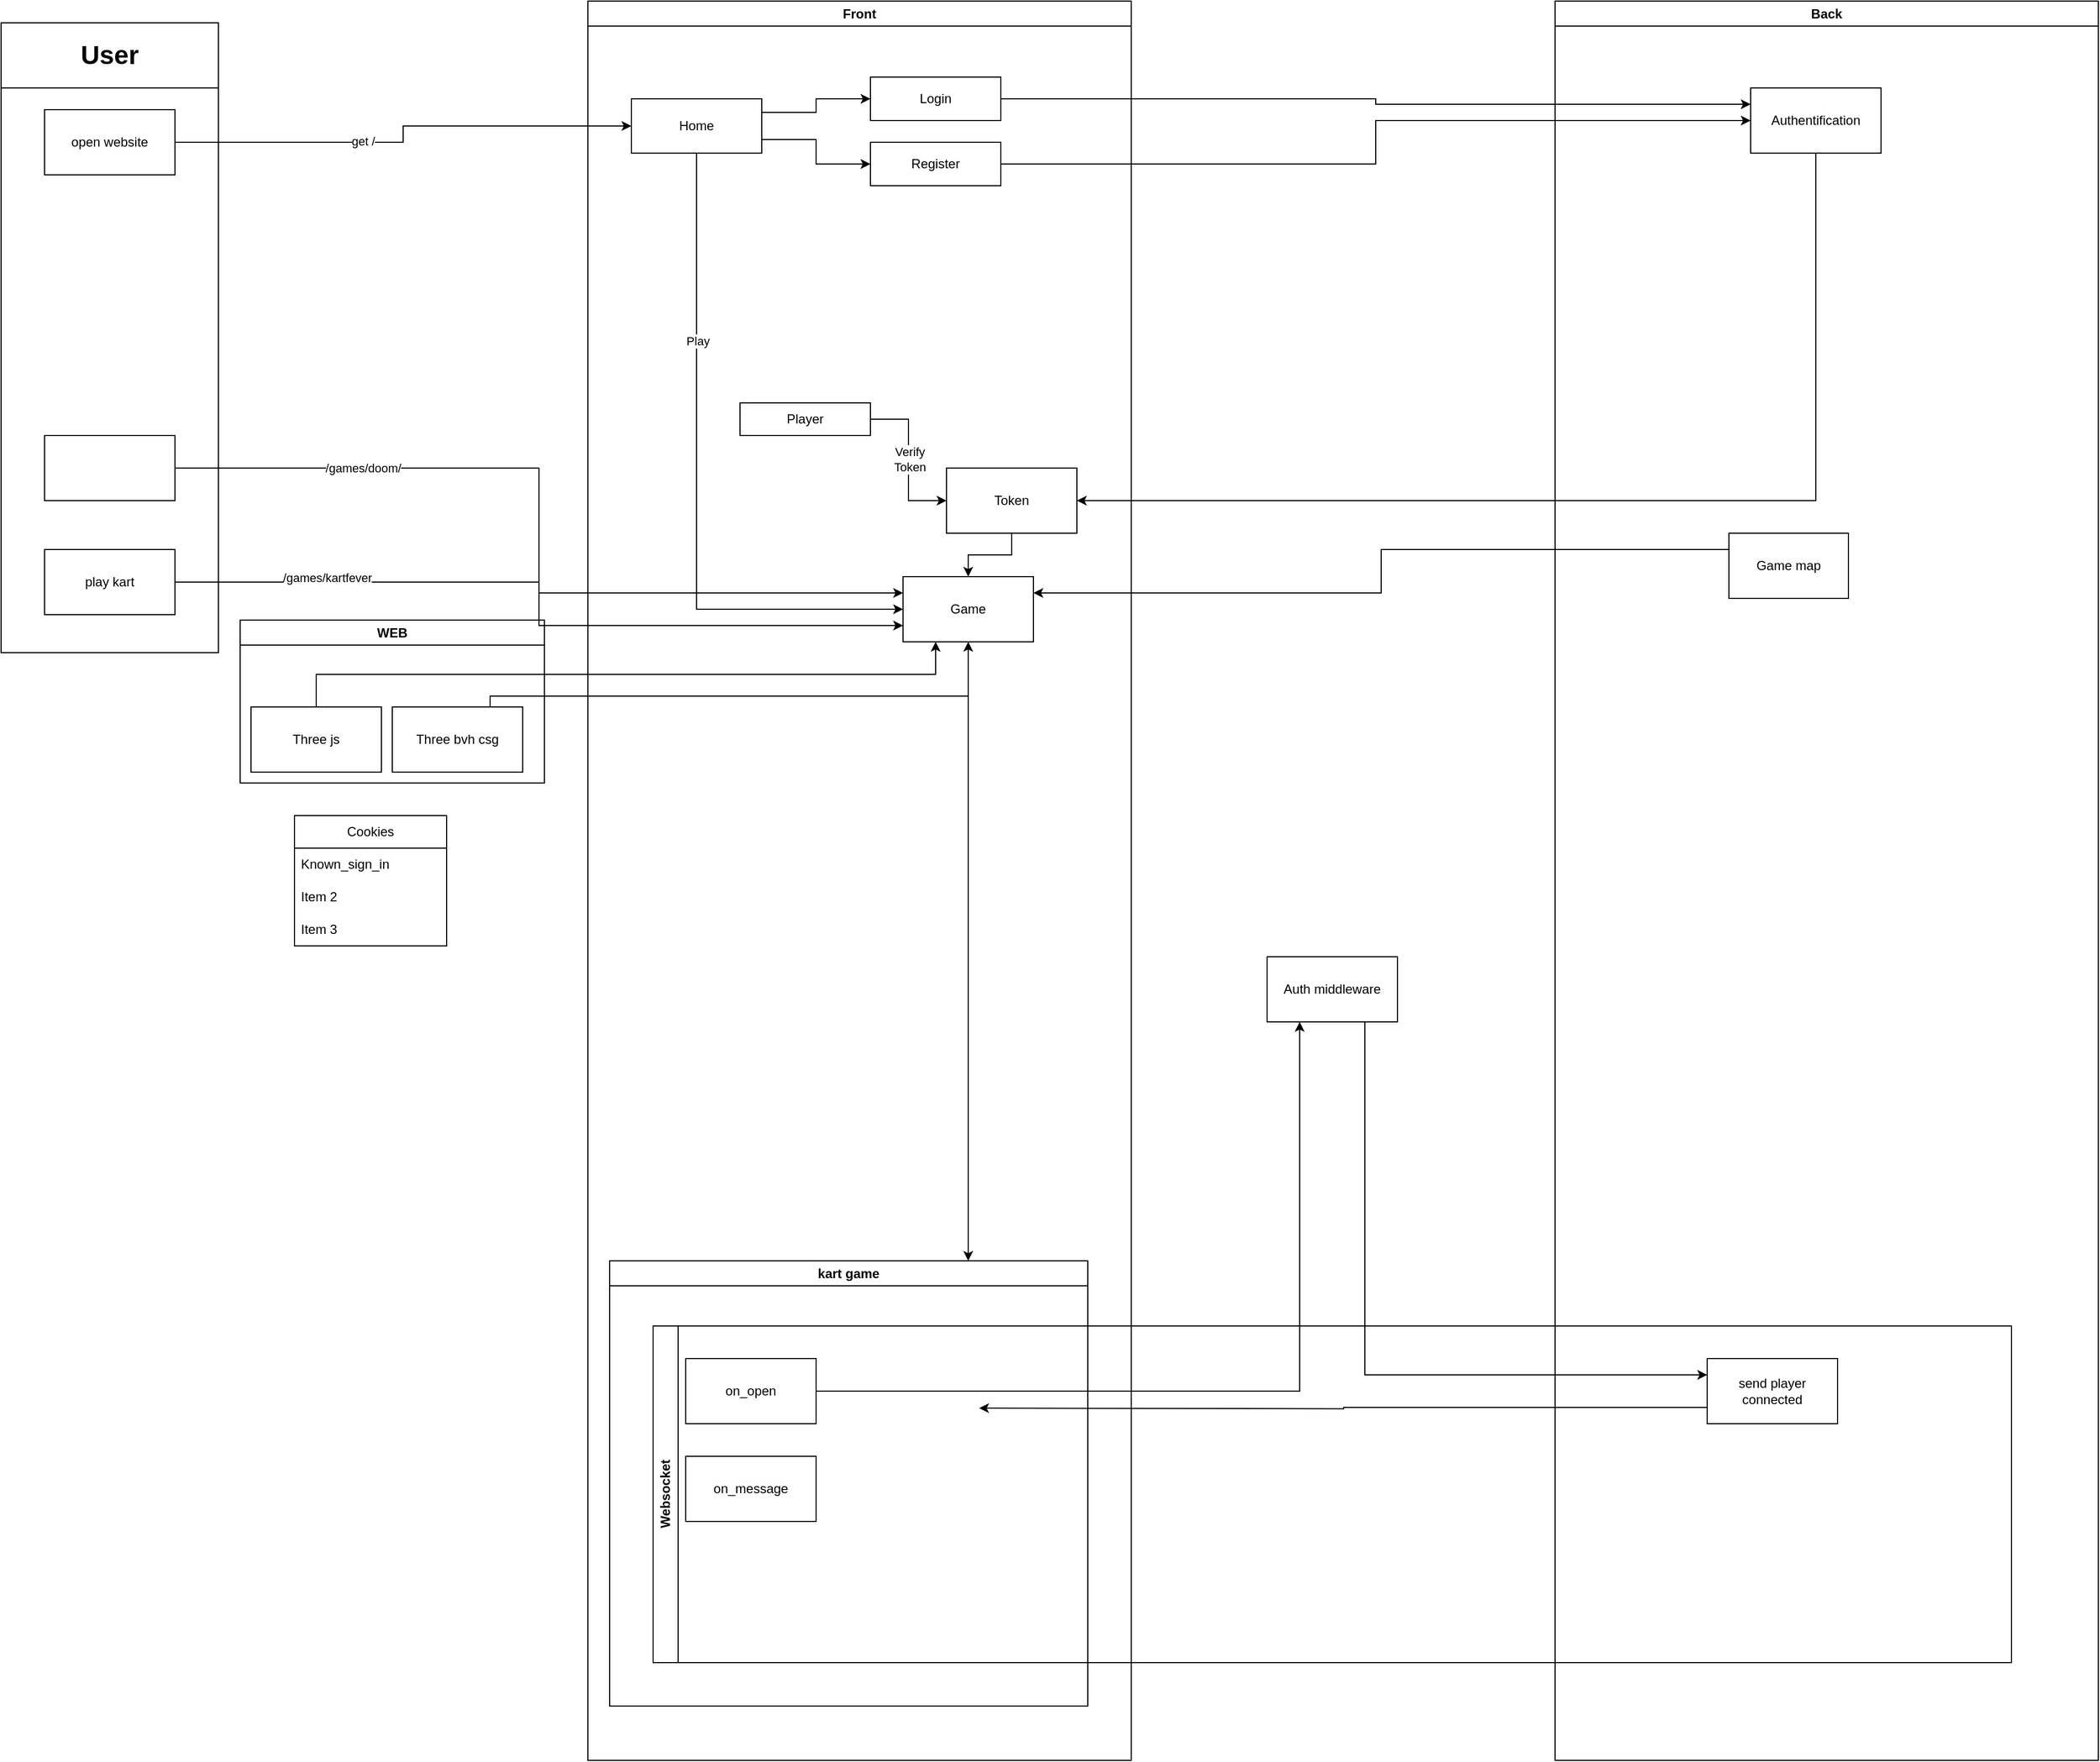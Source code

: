 <mxfile version="26.1.0">
  <diagram name="Page-1" id="ez_o0cUQXQrIk4yWNr6M">
    <mxGraphModel dx="2680" dy="1009" grid="1" gridSize="10" guides="1" tooltips="1" connect="1" arrows="1" fold="1" page="1" pageScale="1" pageWidth="827" pageHeight="1169" math="0" shadow="0">
      <root>
        <mxCell id="0" />
        <mxCell id="1" parent="0" />
        <mxCell id="aA1vl9yxQzysYGNglO9j-2" value="Front" style="swimlane;whiteSpace=wrap;html=1;" parent="1" vertex="1">
          <mxGeometry x="60" y="20" width="500" height="1620" as="geometry" />
        </mxCell>
        <mxCell id="aA1vl9yxQzysYGNglO9j-11" style="edgeStyle=orthogonalEdgeStyle;rounded=0;orthogonalLoop=1;jettySize=auto;html=1;exitX=1;exitY=0.5;exitDx=0;exitDy=0;entryX=0;entryY=0.5;entryDx=0;entryDy=0;" parent="aA1vl9yxQzysYGNglO9j-2" source="aA1vl9yxQzysYGNglO9j-5" target="aA1vl9yxQzysYGNglO9j-22" edge="1">
          <mxGeometry relative="1" as="geometry" />
        </mxCell>
        <mxCell id="QwdZS9B5uhTNthmXGFB4-1" value="Verify&lt;div&gt;Token&lt;/div&gt;" style="edgeLabel;html=1;align=center;verticalAlign=middle;resizable=0;points=[];" parent="aA1vl9yxQzysYGNglO9j-11" vertex="1" connectable="0">
          <mxGeometry x="-0.012" y="1" relative="1" as="geometry">
            <mxPoint as="offset" />
          </mxGeometry>
        </mxCell>
        <mxCell id="aA1vl9yxQzysYGNglO9j-5" value="Player" style="rounded=0;whiteSpace=wrap;html=1;" parent="aA1vl9yxQzysYGNglO9j-2" vertex="1">
          <mxGeometry x="140" y="370" width="120" height="30" as="geometry" />
        </mxCell>
        <mxCell id="aA1vl9yxQzysYGNglO9j-8" value="Game" style="rounded=0;whiteSpace=wrap;html=1;" parent="aA1vl9yxQzysYGNglO9j-2" vertex="1">
          <mxGeometry x="290" y="530" width="120" height="60" as="geometry" />
        </mxCell>
        <mxCell id="aA1vl9yxQzysYGNglO9j-17" value="Login" style="rounded=0;whiteSpace=wrap;html=1;" parent="aA1vl9yxQzysYGNglO9j-2" vertex="1">
          <mxGeometry x="260" y="70" width="120" height="40" as="geometry" />
        </mxCell>
        <mxCell id="aA1vl9yxQzysYGNglO9j-18" value="Register" style="rounded=0;whiteSpace=wrap;html=1;" parent="aA1vl9yxQzysYGNglO9j-2" vertex="1">
          <mxGeometry x="260" y="130" width="120" height="40" as="geometry" />
        </mxCell>
        <mxCell id="aA1vl9yxQzysYGNglO9j-23" style="edgeStyle=orthogonalEdgeStyle;rounded=0;orthogonalLoop=1;jettySize=auto;html=1;exitX=0.5;exitY=1;exitDx=0;exitDy=0;entryX=0.5;entryY=0;entryDx=0;entryDy=0;" parent="aA1vl9yxQzysYGNglO9j-2" source="aA1vl9yxQzysYGNglO9j-22" target="aA1vl9yxQzysYGNglO9j-8" edge="1">
          <mxGeometry relative="1" as="geometry" />
        </mxCell>
        <mxCell id="aA1vl9yxQzysYGNglO9j-22" value="Token" style="rounded=0;whiteSpace=wrap;html=1;" parent="aA1vl9yxQzysYGNglO9j-2" vertex="1">
          <mxGeometry x="330" y="430" width="120" height="60" as="geometry" />
        </mxCell>
        <mxCell id="QwdZS9B5uhTNthmXGFB4-3" style="edgeStyle=orthogonalEdgeStyle;rounded=0;orthogonalLoop=1;jettySize=auto;html=1;exitX=1;exitY=0.25;exitDx=0;exitDy=0;entryX=0;entryY=0.5;entryDx=0;entryDy=0;" parent="aA1vl9yxQzysYGNglO9j-2" source="QwdZS9B5uhTNthmXGFB4-2" target="aA1vl9yxQzysYGNglO9j-17" edge="1">
          <mxGeometry relative="1" as="geometry" />
        </mxCell>
        <mxCell id="QwdZS9B5uhTNthmXGFB4-4" style="edgeStyle=orthogonalEdgeStyle;rounded=0;orthogonalLoop=1;jettySize=auto;html=1;exitX=1;exitY=0.75;exitDx=0;exitDy=0;entryX=0;entryY=0.5;entryDx=0;entryDy=0;" parent="aA1vl9yxQzysYGNglO9j-2" source="QwdZS9B5uhTNthmXGFB4-2" target="aA1vl9yxQzysYGNglO9j-18" edge="1">
          <mxGeometry relative="1" as="geometry" />
        </mxCell>
        <mxCell id="QwdZS9B5uhTNthmXGFB4-5" style="edgeStyle=orthogonalEdgeStyle;rounded=0;orthogonalLoop=1;jettySize=auto;html=1;exitX=0.5;exitY=1;exitDx=0;exitDy=0;entryX=0;entryY=0.5;entryDx=0;entryDy=0;" parent="aA1vl9yxQzysYGNglO9j-2" source="QwdZS9B5uhTNthmXGFB4-2" target="aA1vl9yxQzysYGNglO9j-8" edge="1">
          <mxGeometry relative="1" as="geometry" />
        </mxCell>
        <mxCell id="QwdZS9B5uhTNthmXGFB4-6" value="Play" style="edgeLabel;html=1;align=center;verticalAlign=middle;resizable=0;points=[];" parent="QwdZS9B5uhTNthmXGFB4-5" vertex="1" connectable="0">
          <mxGeometry x="-0.432" y="1" relative="1" as="geometry">
            <mxPoint as="offset" />
          </mxGeometry>
        </mxCell>
        <mxCell id="QwdZS9B5uhTNthmXGFB4-2" value="Home" style="rounded=0;whiteSpace=wrap;html=1;" parent="aA1vl9yxQzysYGNglO9j-2" vertex="1">
          <mxGeometry x="40" y="90" width="120" height="50" as="geometry" />
        </mxCell>
        <mxCell id="aA1vl9yxQzysYGNglO9j-3" value="Back" style="swimlane;whiteSpace=wrap;html=1;" parent="1" vertex="1">
          <mxGeometry x="950" y="20" width="500" height="1620" as="geometry" />
        </mxCell>
        <mxCell id="aA1vl9yxQzysYGNglO9j-6" value="Game map" style="rounded=0;whiteSpace=wrap;html=1;" parent="aA1vl9yxQzysYGNglO9j-3" vertex="1">
          <mxGeometry x="160" y="490" width="110" height="60" as="geometry" />
        </mxCell>
        <mxCell id="aA1vl9yxQzysYGNglO9j-21" value="Authentification" style="rounded=0;whiteSpace=wrap;html=1;" parent="aA1vl9yxQzysYGNglO9j-3" vertex="1">
          <mxGeometry x="180" y="80" width="120" height="60" as="geometry" />
        </mxCell>
        <mxCell id="aA1vl9yxQzysYGNglO9j-7" style="edgeStyle=orthogonalEdgeStyle;rounded=0;orthogonalLoop=1;jettySize=auto;html=1;exitX=0;exitY=0.25;exitDx=0;exitDy=0;entryX=1;entryY=0.25;entryDx=0;entryDy=0;" parent="1" source="aA1vl9yxQzysYGNglO9j-6" target="aA1vl9yxQzysYGNglO9j-8" edge="1">
          <mxGeometry relative="1" as="geometry">
            <mxPoint x="470" y="200" as="targetPoint" />
          </mxGeometry>
        </mxCell>
        <mxCell id="aA1vl9yxQzysYGNglO9j-12" value="WEB" style="swimlane;whiteSpace=wrap;html=1;" parent="1" vertex="1">
          <mxGeometry x="-260" y="590" width="280" height="150" as="geometry" />
        </mxCell>
        <mxCell id="aA1vl9yxQzysYGNglO9j-13" value="Three js" style="rounded=0;whiteSpace=wrap;html=1;" parent="aA1vl9yxQzysYGNglO9j-12" vertex="1">
          <mxGeometry x="10" y="80" width="120" height="60" as="geometry" />
        </mxCell>
        <mxCell id="aA1vl9yxQzysYGNglO9j-15" value="Three bvh csg" style="rounded=0;whiteSpace=wrap;html=1;" parent="aA1vl9yxQzysYGNglO9j-12" vertex="1">
          <mxGeometry x="140" y="80" width="120" height="60" as="geometry" />
        </mxCell>
        <mxCell id="aA1vl9yxQzysYGNglO9j-14" style="edgeStyle=orthogonalEdgeStyle;rounded=0;orthogonalLoop=1;jettySize=auto;html=1;exitX=0.5;exitY=0;exitDx=0;exitDy=0;entryX=0.25;entryY=1;entryDx=0;entryDy=0;" parent="1" source="aA1vl9yxQzysYGNglO9j-13" target="aA1vl9yxQzysYGNglO9j-8" edge="1">
          <mxGeometry relative="1" as="geometry" />
        </mxCell>
        <mxCell id="aA1vl9yxQzysYGNglO9j-16" style="edgeStyle=orthogonalEdgeStyle;rounded=0;orthogonalLoop=1;jettySize=auto;html=1;exitX=0.5;exitY=0;exitDx=0;exitDy=0;entryX=0.5;entryY=1;entryDx=0;entryDy=0;" parent="1" source="aA1vl9yxQzysYGNglO9j-15" target="aA1vl9yxQzysYGNglO9j-8" edge="1">
          <mxGeometry relative="1" as="geometry">
            <mxPoint x="480" y="590" as="targetPoint" />
            <Array as="points">
              <mxPoint x="-30" y="660" />
              <mxPoint x="410" y="660" />
            </Array>
          </mxGeometry>
        </mxCell>
        <mxCell id="aA1vl9yxQzysYGNglO9j-24" style="edgeStyle=orthogonalEdgeStyle;rounded=0;orthogonalLoop=1;jettySize=auto;html=1;exitX=0.5;exitY=1;exitDx=0;exitDy=0;entryX=1;entryY=0.5;entryDx=0;entryDy=0;" parent="1" source="aA1vl9yxQzysYGNglO9j-21" target="aA1vl9yxQzysYGNglO9j-22" edge="1">
          <mxGeometry relative="1" as="geometry" />
        </mxCell>
        <mxCell id="aA1vl9yxQzysYGNglO9j-19" style="edgeStyle=orthogonalEdgeStyle;rounded=0;orthogonalLoop=1;jettySize=auto;html=1;exitX=1;exitY=0.5;exitDx=0;exitDy=0;entryX=0;entryY=0.25;entryDx=0;entryDy=0;" parent="1" source="aA1vl9yxQzysYGNglO9j-17" target="aA1vl9yxQzysYGNglO9j-21" edge="1">
          <mxGeometry relative="1" as="geometry">
            <mxPoint x="1230" y="160.143" as="targetPoint" />
          </mxGeometry>
        </mxCell>
        <mxCell id="aA1vl9yxQzysYGNglO9j-20" style="edgeStyle=orthogonalEdgeStyle;rounded=0;orthogonalLoop=1;jettySize=auto;html=1;exitX=1;exitY=0.5;exitDx=0;exitDy=0;entryX=0;entryY=0.5;entryDx=0;entryDy=0;" parent="1" source="aA1vl9yxQzysYGNglO9j-18" target="aA1vl9yxQzysYGNglO9j-21" edge="1">
          <mxGeometry relative="1" as="geometry">
            <mxPoint x="1220" y="180" as="targetPoint" />
          </mxGeometry>
        </mxCell>
        <mxCell id="aA1vl9yxQzysYGNglO9j-26" value="Cookies" style="swimlane;fontStyle=0;childLayout=stackLayout;horizontal=1;startSize=30;horizontalStack=0;resizeParent=1;resizeParentMax=0;resizeLast=0;collapsible=1;marginBottom=0;whiteSpace=wrap;html=1;" parent="1" vertex="1">
          <mxGeometry x="-210" y="770" width="140" height="120" as="geometry" />
        </mxCell>
        <mxCell id="aA1vl9yxQzysYGNglO9j-27" value="Known_sign_in" style="text;strokeColor=none;fillColor=none;align=left;verticalAlign=middle;spacingLeft=4;spacingRight=4;overflow=hidden;points=[[0,0.5],[1,0.5]];portConstraint=eastwest;rotatable=0;whiteSpace=wrap;html=1;" parent="aA1vl9yxQzysYGNglO9j-26" vertex="1">
          <mxGeometry y="30" width="140" height="30" as="geometry" />
        </mxCell>
        <mxCell id="aA1vl9yxQzysYGNglO9j-28" value="Item 2" style="text;strokeColor=none;fillColor=none;align=left;verticalAlign=middle;spacingLeft=4;spacingRight=4;overflow=hidden;points=[[0,0.5],[1,0.5]];portConstraint=eastwest;rotatable=0;whiteSpace=wrap;html=1;" parent="aA1vl9yxQzysYGNglO9j-26" vertex="1">
          <mxGeometry y="60" width="140" height="30" as="geometry" />
        </mxCell>
        <mxCell id="aA1vl9yxQzysYGNglO9j-29" value="Item 3" style="text;strokeColor=none;fillColor=none;align=left;verticalAlign=middle;spacingLeft=4;spacingRight=4;overflow=hidden;points=[[0,0.5],[1,0.5]];portConstraint=eastwest;rotatable=0;whiteSpace=wrap;html=1;" parent="aA1vl9yxQzysYGNglO9j-26" vertex="1">
          <mxGeometry y="90" width="140" height="30" as="geometry" />
        </mxCell>
        <mxCell id="QwdZS9B5uhTNthmXGFB4-7" value="&lt;font style=&quot;font-size: 24px;&quot;&gt;User&lt;/font&gt;" style="swimlane;whiteSpace=wrap;html=1;startSize=60;" parent="1" vertex="1">
          <mxGeometry x="-480" y="40" width="200" height="580" as="geometry" />
        </mxCell>
        <mxCell id="QwdZS9B5uhTNthmXGFB4-8" value="open website" style="rounded=0;whiteSpace=wrap;html=1;" parent="QwdZS9B5uhTNthmXGFB4-7" vertex="1">
          <mxGeometry x="40" y="80" width="120" height="60" as="geometry" />
        </mxCell>
        <mxCell id="QwdZS9B5uhTNthmXGFB4-10" value="" style="rounded=0;whiteSpace=wrap;html=1;" parent="QwdZS9B5uhTNthmXGFB4-7" vertex="1">
          <mxGeometry x="40" y="380" width="120" height="60" as="geometry" />
        </mxCell>
        <mxCell id="sftFaorGji2HjV-9TsNd-2" value="play kart" style="rounded=0;whiteSpace=wrap;html=1;" vertex="1" parent="QwdZS9B5uhTNthmXGFB4-7">
          <mxGeometry x="40" y="485" width="120" height="60" as="geometry" />
        </mxCell>
        <mxCell id="QwdZS9B5uhTNthmXGFB4-9" style="edgeStyle=orthogonalEdgeStyle;rounded=0;orthogonalLoop=1;jettySize=auto;html=1;exitX=1;exitY=0.5;exitDx=0;exitDy=0;entryX=0;entryY=0.5;entryDx=0;entryDy=0;" parent="1" source="QwdZS9B5uhTNthmXGFB4-8" target="QwdZS9B5uhTNthmXGFB4-2" edge="1">
          <mxGeometry relative="1" as="geometry" />
        </mxCell>
        <mxCell id="QwdZS9B5uhTNthmXGFB4-12" value="get /" style="edgeLabel;html=1;align=center;verticalAlign=middle;resizable=0;points=[];" parent="QwdZS9B5uhTNthmXGFB4-9" vertex="1" connectable="0">
          <mxGeometry x="-0.207" y="1" relative="1" as="geometry">
            <mxPoint as="offset" />
          </mxGeometry>
        </mxCell>
        <mxCell id="QwdZS9B5uhTNthmXGFB4-11" style="edgeStyle=orthogonalEdgeStyle;rounded=0;orthogonalLoop=1;jettySize=auto;html=1;exitX=1;exitY=0.5;exitDx=0;exitDy=0;entryX=0;entryY=0.75;entryDx=0;entryDy=0;" parent="1" source="QwdZS9B5uhTNthmXGFB4-10" target="aA1vl9yxQzysYGNglO9j-8" edge="1">
          <mxGeometry relative="1" as="geometry" />
        </mxCell>
        <mxCell id="QwdZS9B5uhTNthmXGFB4-13" value="/games/doom/" style="edgeLabel;html=1;align=center;verticalAlign=middle;resizable=0;points=[];" parent="QwdZS9B5uhTNthmXGFB4-11" vertex="1" connectable="0">
          <mxGeometry x="-0.577" relative="1" as="geometry">
            <mxPoint as="offset" />
          </mxGeometry>
        </mxCell>
        <mxCell id="sftFaorGji2HjV-9TsNd-3" style="edgeStyle=orthogonalEdgeStyle;rounded=0;orthogonalLoop=1;jettySize=auto;html=1;exitX=1;exitY=0.5;exitDx=0;exitDy=0;entryX=0;entryY=0.25;entryDx=0;entryDy=0;" edge="1" parent="1" source="sftFaorGji2HjV-9TsNd-2" target="aA1vl9yxQzysYGNglO9j-8">
          <mxGeometry relative="1" as="geometry" />
        </mxCell>
        <mxCell id="sftFaorGji2HjV-9TsNd-4" value="/games/kartfever" style="edgeLabel;html=1;align=center;verticalAlign=middle;resizable=0;points=[];" vertex="1" connectable="0" parent="sftFaorGji2HjV-9TsNd-3">
          <mxGeometry x="-0.588" y="4" relative="1" as="geometry">
            <mxPoint as="offset" />
          </mxGeometry>
        </mxCell>
        <mxCell id="sftFaorGji2HjV-9TsNd-5" value="kart game" style="swimlane;whiteSpace=wrap;html=1;" vertex="1" parent="1">
          <mxGeometry x="80" y="1180" width="440" height="410" as="geometry" />
        </mxCell>
        <mxCell id="sftFaorGji2HjV-9TsNd-1" style="edgeStyle=orthogonalEdgeStyle;rounded=0;orthogonalLoop=1;jettySize=auto;html=1;exitX=0.5;exitY=1;exitDx=0;exitDy=0;entryX=0.75;entryY=0;entryDx=0;entryDy=0;" edge="1" parent="1" source="aA1vl9yxQzysYGNglO9j-8" target="sftFaorGji2HjV-9TsNd-5">
          <mxGeometry relative="1" as="geometry">
            <mxPoint x="410" y="830" as="targetPoint" />
          </mxGeometry>
        </mxCell>
        <mxCell id="sftFaorGji2HjV-9TsNd-13" value="Websocket" style="swimlane;horizontal=0;whiteSpace=wrap;html=1;" vertex="1" parent="1">
          <mxGeometry x="120" y="1240" width="1250" height="310" as="geometry" />
        </mxCell>
        <mxCell id="sftFaorGji2HjV-9TsNd-19" style="edgeStyle=orthogonalEdgeStyle;rounded=0;orthogonalLoop=1;jettySize=auto;html=1;exitX=0;exitY=0.75;exitDx=0;exitDy=0;" edge="1" parent="sftFaorGji2HjV-9TsNd-13" source="sftFaorGji2HjV-9TsNd-17">
          <mxGeometry relative="1" as="geometry">
            <mxPoint x="300" y="75.667" as="targetPoint" />
          </mxGeometry>
        </mxCell>
        <mxCell id="sftFaorGji2HjV-9TsNd-17" value="send player connected" style="whiteSpace=wrap;html=1;" vertex="1" parent="sftFaorGji2HjV-9TsNd-13">
          <mxGeometry x="970" y="30" width="120" height="60" as="geometry" />
        </mxCell>
        <mxCell id="sftFaorGji2HjV-9TsNd-20" value="on_message" style="whiteSpace=wrap;html=1;" vertex="1" parent="sftFaorGji2HjV-9TsNd-13">
          <mxGeometry x="30" y="120" width="120" height="60" as="geometry" />
        </mxCell>
        <mxCell id="sftFaorGji2HjV-9TsNd-14" value="on_open" style="whiteSpace=wrap;html=1;" vertex="1" parent="sftFaorGji2HjV-9TsNd-13">
          <mxGeometry x="30" y="30" width="120" height="60" as="geometry" />
        </mxCell>
        <mxCell id="sftFaorGji2HjV-9TsNd-18" value="" style="edgeStyle=orthogonalEdgeStyle;rounded=0;orthogonalLoop=1;jettySize=auto;html=1;entryX=0.25;entryY=1;entryDx=0;entryDy=0;" edge="1" parent="1" source="sftFaorGji2HjV-9TsNd-14" target="sftFaorGji2HjV-9TsNd-22">
          <mxGeometry relative="1" as="geometry">
            <mxPoint x="730" y="890" as="targetPoint" />
          </mxGeometry>
        </mxCell>
        <mxCell id="sftFaorGji2HjV-9TsNd-24" style="edgeStyle=orthogonalEdgeStyle;rounded=0;orthogonalLoop=1;jettySize=auto;html=1;exitX=0.75;exitY=1;exitDx=0;exitDy=0;entryX=0;entryY=0.25;entryDx=0;entryDy=0;" edge="1" parent="1" source="sftFaorGji2HjV-9TsNd-22" target="sftFaorGji2HjV-9TsNd-17">
          <mxGeometry relative="1" as="geometry" />
        </mxCell>
        <mxCell id="sftFaorGji2HjV-9TsNd-22" value="Auth middleware" style="whiteSpace=wrap;html=1;" vertex="1" parent="1">
          <mxGeometry x="685" y="900" width="120" height="60" as="geometry" />
        </mxCell>
      </root>
    </mxGraphModel>
  </diagram>
</mxfile>
